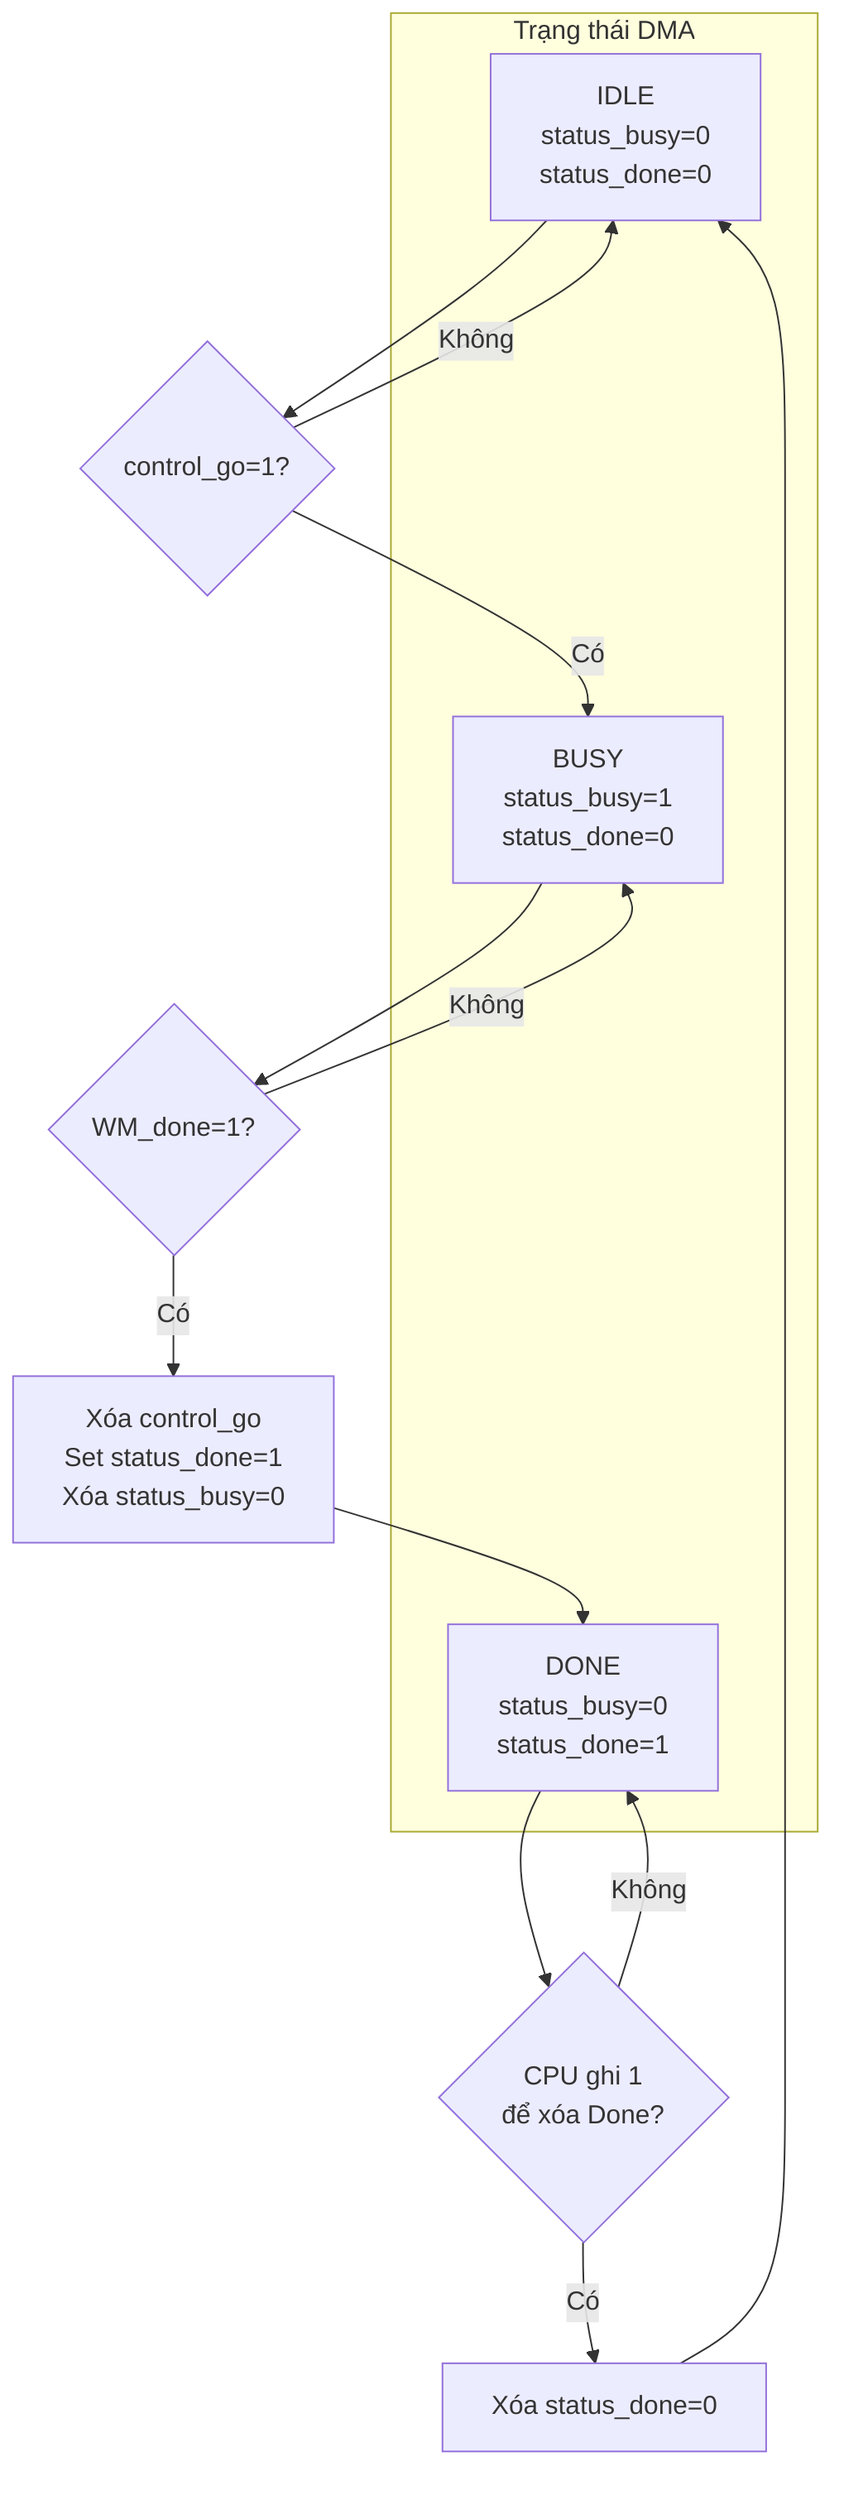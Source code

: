 graph TB
    subgraph Trạng thái DMA
        direction LR
        IDLE[IDLE<br>status_busy=0<br>status_done=0]
        BUSY[BUSY<br>status_busy=1<br>status_done=0]
        DONE[DONE<br>status_busy=0<br>status_done=1]
    end

    IDLE --> C1{control_go=1?};
    C1 -- Có --> BUSY;
    C1 -- Không --> IDLE;

    BUSY --> C2{WM_done=1?};
    C2 -- Có --> DONE_ACTION[Xóa control_go<br>Set status_done=1<br>Xóa status_busy=0];
    DONE_ACTION --> DONE;
    C2 -- Không --> BUSY;

    DONE --> C3{CPU ghi 1<br>để xóa Done?};
    C3 -- Có --> IDLE_ACTION[Xóa status_done=0];
    IDLE_ACTION --> IDLE;
    C3 -- Không --> DONE;